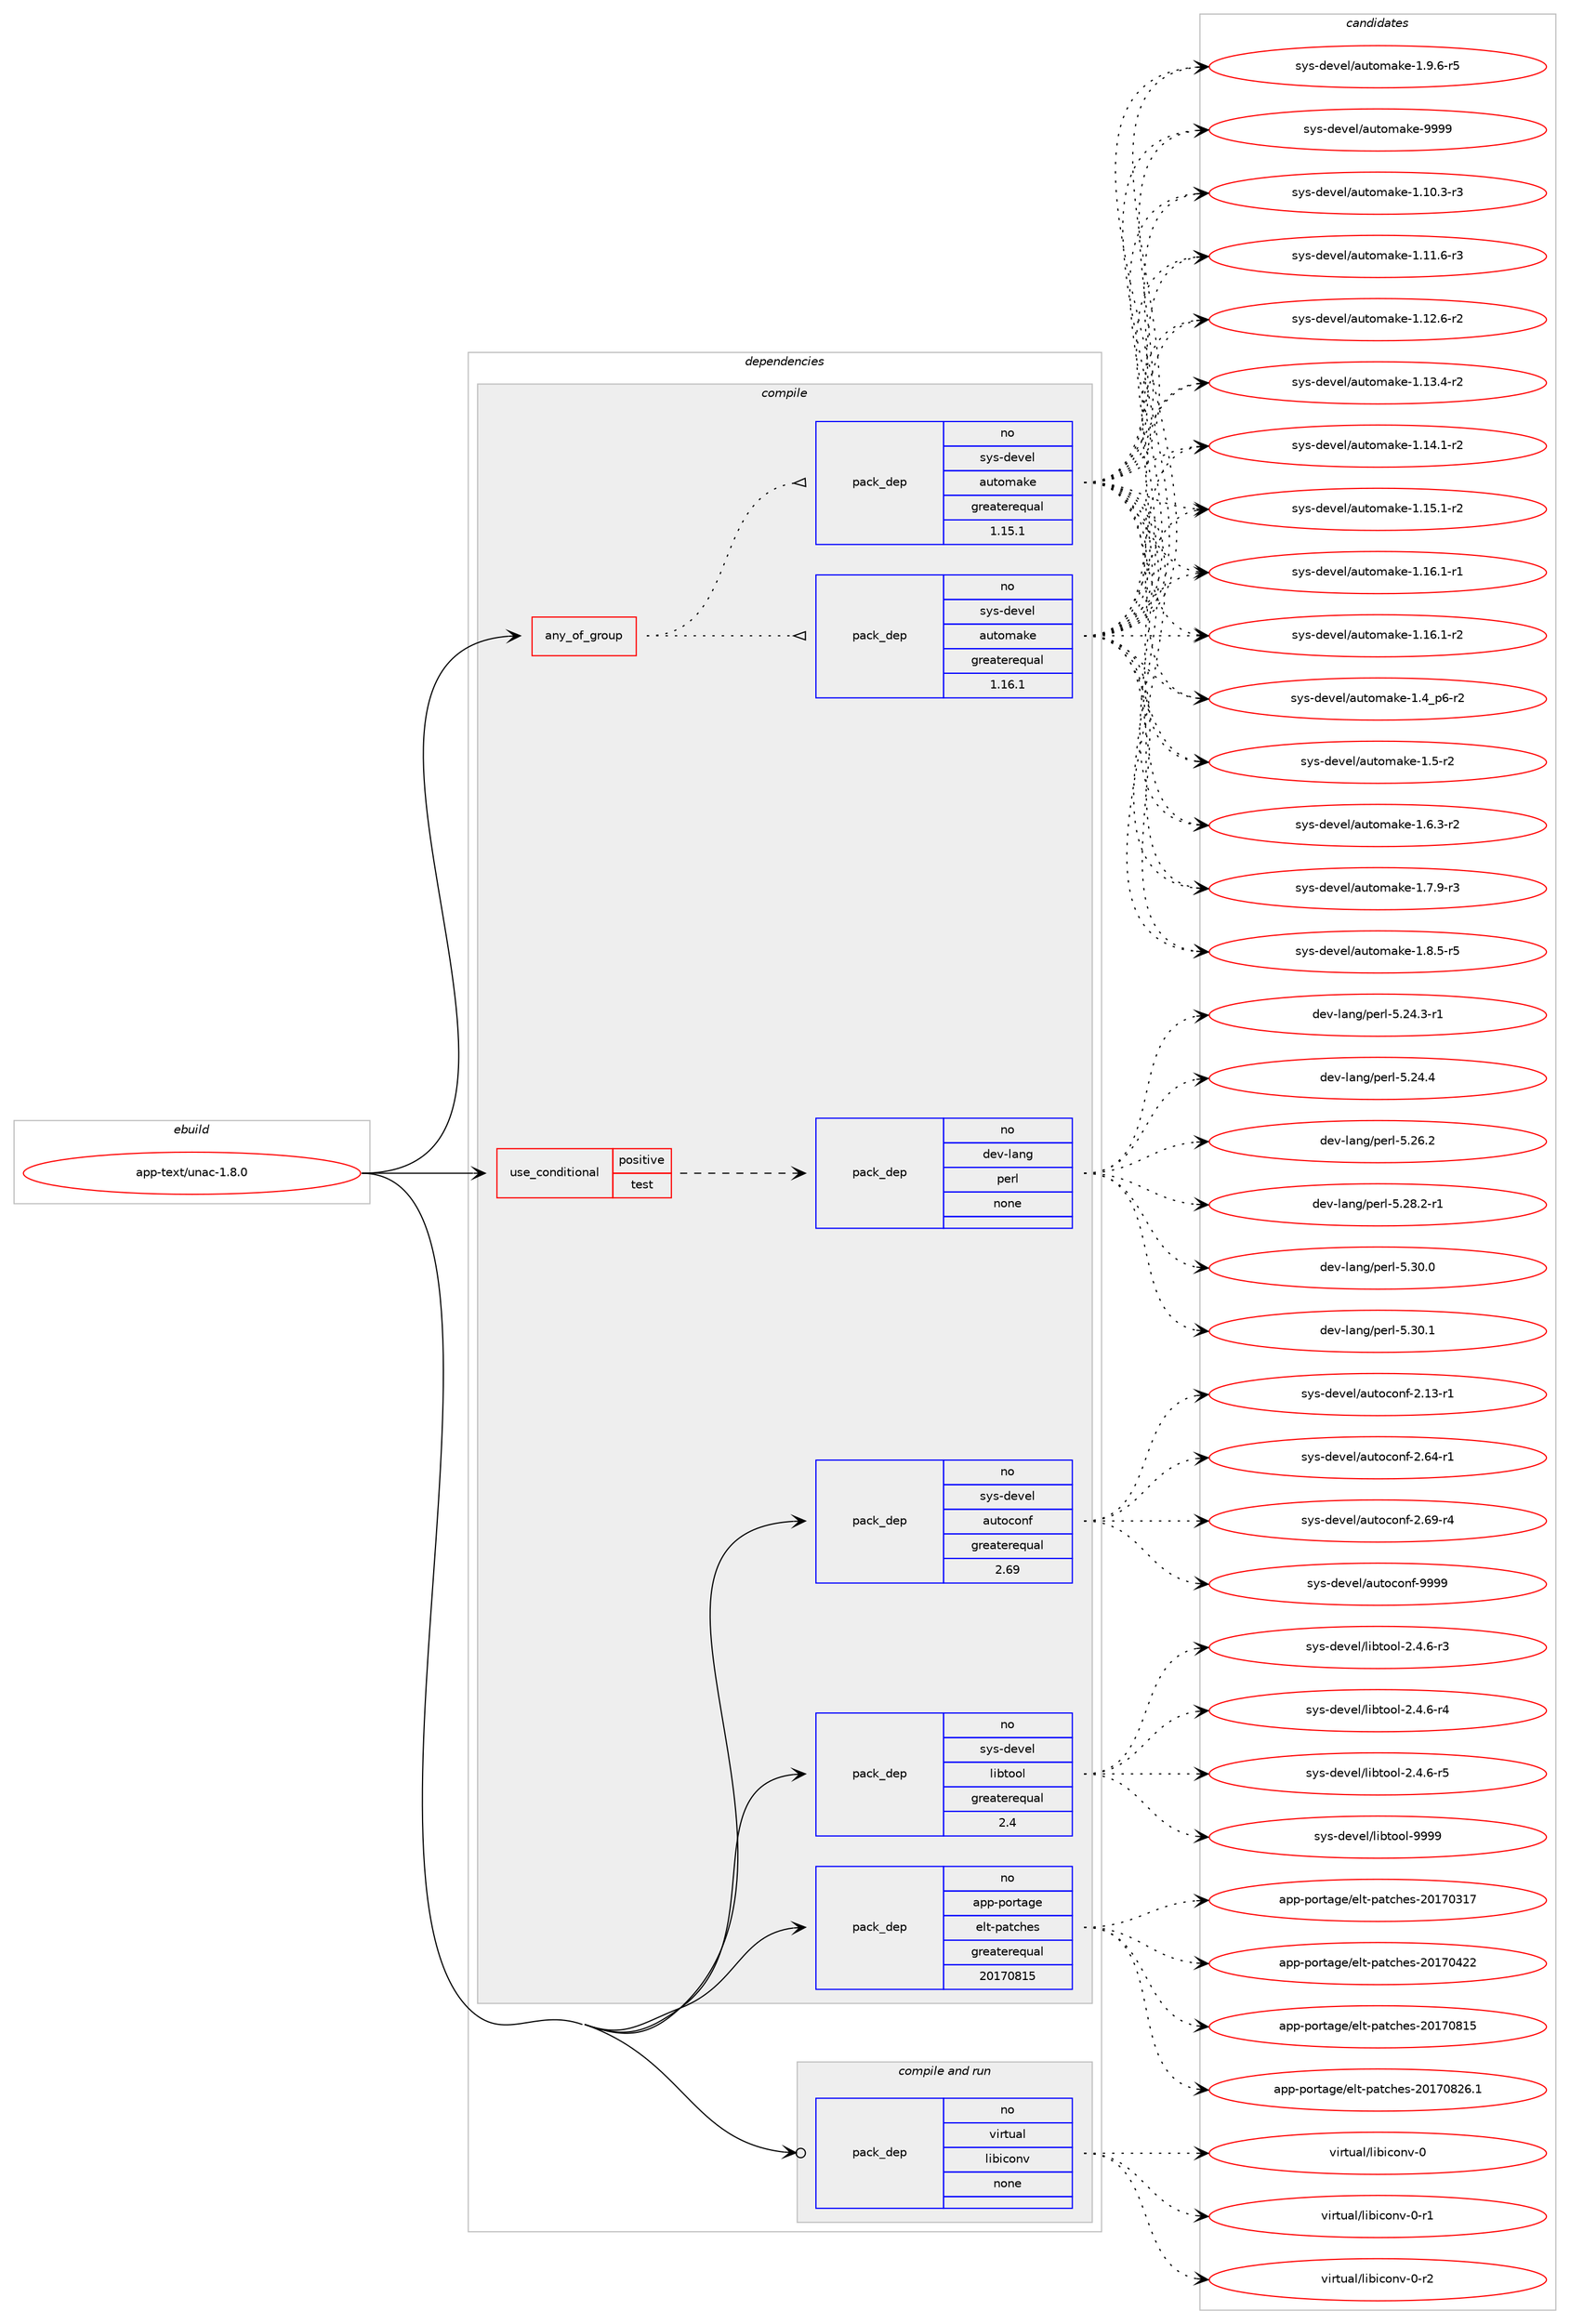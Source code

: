 digraph prolog {

# *************
# Graph options
# *************

newrank=true;
concentrate=true;
compound=true;
graph [rankdir=LR,fontname=Helvetica,fontsize=10,ranksep=1.5];#, ranksep=2.5, nodesep=0.2];
edge  [arrowhead=vee];
node  [fontname=Helvetica,fontsize=10];

# **********
# The ebuild
# **********

subgraph cluster_leftcol {
color=gray;
rank=same;
label=<<i>ebuild</i>>;
id [label="app-text/unac-1.8.0", color=red, width=4, href="../app-text/unac-1.8.0.svg"];
}

# ****************
# The dependencies
# ****************

subgraph cluster_midcol {
color=gray;
label=<<i>dependencies</i>>;
subgraph cluster_compile {
fillcolor="#eeeeee";
style=filled;
label=<<i>compile</i>>;
subgraph any8956 {
dependency512749 [label=<<TABLE BORDER="0" CELLBORDER="1" CELLSPACING="0" CELLPADDING="4"><TR><TD CELLPADDING="10">any_of_group</TD></TR></TABLE>>, shape=none, color=red];subgraph pack381420 {
dependency512750 [label=<<TABLE BORDER="0" CELLBORDER="1" CELLSPACING="0" CELLPADDING="4" WIDTH="220"><TR><TD ROWSPAN="6" CELLPADDING="30">pack_dep</TD></TR><TR><TD WIDTH="110">no</TD></TR><TR><TD>sys-devel</TD></TR><TR><TD>automake</TD></TR><TR><TD>greaterequal</TD></TR><TR><TD>1.16.1</TD></TR></TABLE>>, shape=none, color=blue];
}
dependency512749:e -> dependency512750:w [weight=20,style="dotted",arrowhead="oinv"];
subgraph pack381421 {
dependency512751 [label=<<TABLE BORDER="0" CELLBORDER="1" CELLSPACING="0" CELLPADDING="4" WIDTH="220"><TR><TD ROWSPAN="6" CELLPADDING="30">pack_dep</TD></TR><TR><TD WIDTH="110">no</TD></TR><TR><TD>sys-devel</TD></TR><TR><TD>automake</TD></TR><TR><TD>greaterequal</TD></TR><TR><TD>1.15.1</TD></TR></TABLE>>, shape=none, color=blue];
}
dependency512749:e -> dependency512751:w [weight=20,style="dotted",arrowhead="oinv"];
}
id:e -> dependency512749:w [weight=20,style="solid",arrowhead="vee"];
subgraph cond122046 {
dependency512752 [label=<<TABLE BORDER="0" CELLBORDER="1" CELLSPACING="0" CELLPADDING="4"><TR><TD ROWSPAN="3" CELLPADDING="10">use_conditional</TD></TR><TR><TD>positive</TD></TR><TR><TD>test</TD></TR></TABLE>>, shape=none, color=red];
subgraph pack381422 {
dependency512753 [label=<<TABLE BORDER="0" CELLBORDER="1" CELLSPACING="0" CELLPADDING="4" WIDTH="220"><TR><TD ROWSPAN="6" CELLPADDING="30">pack_dep</TD></TR><TR><TD WIDTH="110">no</TD></TR><TR><TD>dev-lang</TD></TR><TR><TD>perl</TD></TR><TR><TD>none</TD></TR><TR><TD></TD></TR></TABLE>>, shape=none, color=blue];
}
dependency512752:e -> dependency512753:w [weight=20,style="dashed",arrowhead="vee"];
}
id:e -> dependency512752:w [weight=20,style="solid",arrowhead="vee"];
subgraph pack381423 {
dependency512754 [label=<<TABLE BORDER="0" CELLBORDER="1" CELLSPACING="0" CELLPADDING="4" WIDTH="220"><TR><TD ROWSPAN="6" CELLPADDING="30">pack_dep</TD></TR><TR><TD WIDTH="110">no</TD></TR><TR><TD>app-portage</TD></TR><TR><TD>elt-patches</TD></TR><TR><TD>greaterequal</TD></TR><TR><TD>20170815</TD></TR></TABLE>>, shape=none, color=blue];
}
id:e -> dependency512754:w [weight=20,style="solid",arrowhead="vee"];
subgraph pack381424 {
dependency512755 [label=<<TABLE BORDER="0" CELLBORDER="1" CELLSPACING="0" CELLPADDING="4" WIDTH="220"><TR><TD ROWSPAN="6" CELLPADDING="30">pack_dep</TD></TR><TR><TD WIDTH="110">no</TD></TR><TR><TD>sys-devel</TD></TR><TR><TD>autoconf</TD></TR><TR><TD>greaterequal</TD></TR><TR><TD>2.69</TD></TR></TABLE>>, shape=none, color=blue];
}
id:e -> dependency512755:w [weight=20,style="solid",arrowhead="vee"];
subgraph pack381425 {
dependency512756 [label=<<TABLE BORDER="0" CELLBORDER="1" CELLSPACING="0" CELLPADDING="4" WIDTH="220"><TR><TD ROWSPAN="6" CELLPADDING="30">pack_dep</TD></TR><TR><TD WIDTH="110">no</TD></TR><TR><TD>sys-devel</TD></TR><TR><TD>libtool</TD></TR><TR><TD>greaterequal</TD></TR><TR><TD>2.4</TD></TR></TABLE>>, shape=none, color=blue];
}
id:e -> dependency512756:w [weight=20,style="solid",arrowhead="vee"];
}
subgraph cluster_compileandrun {
fillcolor="#eeeeee";
style=filled;
label=<<i>compile and run</i>>;
subgraph pack381426 {
dependency512757 [label=<<TABLE BORDER="0" CELLBORDER="1" CELLSPACING="0" CELLPADDING="4" WIDTH="220"><TR><TD ROWSPAN="6" CELLPADDING="30">pack_dep</TD></TR><TR><TD WIDTH="110">no</TD></TR><TR><TD>virtual</TD></TR><TR><TD>libiconv</TD></TR><TR><TD>none</TD></TR><TR><TD></TD></TR></TABLE>>, shape=none, color=blue];
}
id:e -> dependency512757:w [weight=20,style="solid",arrowhead="odotvee"];
}
subgraph cluster_run {
fillcolor="#eeeeee";
style=filled;
label=<<i>run</i>>;
}
}

# **************
# The candidates
# **************

subgraph cluster_choices {
rank=same;
color=gray;
label=<<i>candidates</i>>;

subgraph choice381420 {
color=black;
nodesep=1;
choice11512111545100101118101108479711711611110997107101454946494846514511451 [label="sys-devel/automake-1.10.3-r3", color=red, width=4,href="../sys-devel/automake-1.10.3-r3.svg"];
choice11512111545100101118101108479711711611110997107101454946494946544511451 [label="sys-devel/automake-1.11.6-r3", color=red, width=4,href="../sys-devel/automake-1.11.6-r3.svg"];
choice11512111545100101118101108479711711611110997107101454946495046544511450 [label="sys-devel/automake-1.12.6-r2", color=red, width=4,href="../sys-devel/automake-1.12.6-r2.svg"];
choice11512111545100101118101108479711711611110997107101454946495146524511450 [label="sys-devel/automake-1.13.4-r2", color=red, width=4,href="../sys-devel/automake-1.13.4-r2.svg"];
choice11512111545100101118101108479711711611110997107101454946495246494511450 [label="sys-devel/automake-1.14.1-r2", color=red, width=4,href="../sys-devel/automake-1.14.1-r2.svg"];
choice11512111545100101118101108479711711611110997107101454946495346494511450 [label="sys-devel/automake-1.15.1-r2", color=red, width=4,href="../sys-devel/automake-1.15.1-r2.svg"];
choice11512111545100101118101108479711711611110997107101454946495446494511449 [label="sys-devel/automake-1.16.1-r1", color=red, width=4,href="../sys-devel/automake-1.16.1-r1.svg"];
choice11512111545100101118101108479711711611110997107101454946495446494511450 [label="sys-devel/automake-1.16.1-r2", color=red, width=4,href="../sys-devel/automake-1.16.1-r2.svg"];
choice115121115451001011181011084797117116111109971071014549465295112544511450 [label="sys-devel/automake-1.4_p6-r2", color=red, width=4,href="../sys-devel/automake-1.4_p6-r2.svg"];
choice11512111545100101118101108479711711611110997107101454946534511450 [label="sys-devel/automake-1.5-r2", color=red, width=4,href="../sys-devel/automake-1.5-r2.svg"];
choice115121115451001011181011084797117116111109971071014549465446514511450 [label="sys-devel/automake-1.6.3-r2", color=red, width=4,href="../sys-devel/automake-1.6.3-r2.svg"];
choice115121115451001011181011084797117116111109971071014549465546574511451 [label="sys-devel/automake-1.7.9-r3", color=red, width=4,href="../sys-devel/automake-1.7.9-r3.svg"];
choice115121115451001011181011084797117116111109971071014549465646534511453 [label="sys-devel/automake-1.8.5-r5", color=red, width=4,href="../sys-devel/automake-1.8.5-r5.svg"];
choice115121115451001011181011084797117116111109971071014549465746544511453 [label="sys-devel/automake-1.9.6-r5", color=red, width=4,href="../sys-devel/automake-1.9.6-r5.svg"];
choice115121115451001011181011084797117116111109971071014557575757 [label="sys-devel/automake-9999", color=red, width=4,href="../sys-devel/automake-9999.svg"];
dependency512750:e -> choice11512111545100101118101108479711711611110997107101454946494846514511451:w [style=dotted,weight="100"];
dependency512750:e -> choice11512111545100101118101108479711711611110997107101454946494946544511451:w [style=dotted,weight="100"];
dependency512750:e -> choice11512111545100101118101108479711711611110997107101454946495046544511450:w [style=dotted,weight="100"];
dependency512750:e -> choice11512111545100101118101108479711711611110997107101454946495146524511450:w [style=dotted,weight="100"];
dependency512750:e -> choice11512111545100101118101108479711711611110997107101454946495246494511450:w [style=dotted,weight="100"];
dependency512750:e -> choice11512111545100101118101108479711711611110997107101454946495346494511450:w [style=dotted,weight="100"];
dependency512750:e -> choice11512111545100101118101108479711711611110997107101454946495446494511449:w [style=dotted,weight="100"];
dependency512750:e -> choice11512111545100101118101108479711711611110997107101454946495446494511450:w [style=dotted,weight="100"];
dependency512750:e -> choice115121115451001011181011084797117116111109971071014549465295112544511450:w [style=dotted,weight="100"];
dependency512750:e -> choice11512111545100101118101108479711711611110997107101454946534511450:w [style=dotted,weight="100"];
dependency512750:e -> choice115121115451001011181011084797117116111109971071014549465446514511450:w [style=dotted,weight="100"];
dependency512750:e -> choice115121115451001011181011084797117116111109971071014549465546574511451:w [style=dotted,weight="100"];
dependency512750:e -> choice115121115451001011181011084797117116111109971071014549465646534511453:w [style=dotted,weight="100"];
dependency512750:e -> choice115121115451001011181011084797117116111109971071014549465746544511453:w [style=dotted,weight="100"];
dependency512750:e -> choice115121115451001011181011084797117116111109971071014557575757:w [style=dotted,weight="100"];
}
subgraph choice381421 {
color=black;
nodesep=1;
choice11512111545100101118101108479711711611110997107101454946494846514511451 [label="sys-devel/automake-1.10.3-r3", color=red, width=4,href="../sys-devel/automake-1.10.3-r3.svg"];
choice11512111545100101118101108479711711611110997107101454946494946544511451 [label="sys-devel/automake-1.11.6-r3", color=red, width=4,href="../sys-devel/automake-1.11.6-r3.svg"];
choice11512111545100101118101108479711711611110997107101454946495046544511450 [label="sys-devel/automake-1.12.6-r2", color=red, width=4,href="../sys-devel/automake-1.12.6-r2.svg"];
choice11512111545100101118101108479711711611110997107101454946495146524511450 [label="sys-devel/automake-1.13.4-r2", color=red, width=4,href="../sys-devel/automake-1.13.4-r2.svg"];
choice11512111545100101118101108479711711611110997107101454946495246494511450 [label="sys-devel/automake-1.14.1-r2", color=red, width=4,href="../sys-devel/automake-1.14.1-r2.svg"];
choice11512111545100101118101108479711711611110997107101454946495346494511450 [label="sys-devel/automake-1.15.1-r2", color=red, width=4,href="../sys-devel/automake-1.15.1-r2.svg"];
choice11512111545100101118101108479711711611110997107101454946495446494511449 [label="sys-devel/automake-1.16.1-r1", color=red, width=4,href="../sys-devel/automake-1.16.1-r1.svg"];
choice11512111545100101118101108479711711611110997107101454946495446494511450 [label="sys-devel/automake-1.16.1-r2", color=red, width=4,href="../sys-devel/automake-1.16.1-r2.svg"];
choice115121115451001011181011084797117116111109971071014549465295112544511450 [label="sys-devel/automake-1.4_p6-r2", color=red, width=4,href="../sys-devel/automake-1.4_p6-r2.svg"];
choice11512111545100101118101108479711711611110997107101454946534511450 [label="sys-devel/automake-1.5-r2", color=red, width=4,href="../sys-devel/automake-1.5-r2.svg"];
choice115121115451001011181011084797117116111109971071014549465446514511450 [label="sys-devel/automake-1.6.3-r2", color=red, width=4,href="../sys-devel/automake-1.6.3-r2.svg"];
choice115121115451001011181011084797117116111109971071014549465546574511451 [label="sys-devel/automake-1.7.9-r3", color=red, width=4,href="../sys-devel/automake-1.7.9-r3.svg"];
choice115121115451001011181011084797117116111109971071014549465646534511453 [label="sys-devel/automake-1.8.5-r5", color=red, width=4,href="../sys-devel/automake-1.8.5-r5.svg"];
choice115121115451001011181011084797117116111109971071014549465746544511453 [label="sys-devel/automake-1.9.6-r5", color=red, width=4,href="../sys-devel/automake-1.9.6-r5.svg"];
choice115121115451001011181011084797117116111109971071014557575757 [label="sys-devel/automake-9999", color=red, width=4,href="../sys-devel/automake-9999.svg"];
dependency512751:e -> choice11512111545100101118101108479711711611110997107101454946494846514511451:w [style=dotted,weight="100"];
dependency512751:e -> choice11512111545100101118101108479711711611110997107101454946494946544511451:w [style=dotted,weight="100"];
dependency512751:e -> choice11512111545100101118101108479711711611110997107101454946495046544511450:w [style=dotted,weight="100"];
dependency512751:e -> choice11512111545100101118101108479711711611110997107101454946495146524511450:w [style=dotted,weight="100"];
dependency512751:e -> choice11512111545100101118101108479711711611110997107101454946495246494511450:w [style=dotted,weight="100"];
dependency512751:e -> choice11512111545100101118101108479711711611110997107101454946495346494511450:w [style=dotted,weight="100"];
dependency512751:e -> choice11512111545100101118101108479711711611110997107101454946495446494511449:w [style=dotted,weight="100"];
dependency512751:e -> choice11512111545100101118101108479711711611110997107101454946495446494511450:w [style=dotted,weight="100"];
dependency512751:e -> choice115121115451001011181011084797117116111109971071014549465295112544511450:w [style=dotted,weight="100"];
dependency512751:e -> choice11512111545100101118101108479711711611110997107101454946534511450:w [style=dotted,weight="100"];
dependency512751:e -> choice115121115451001011181011084797117116111109971071014549465446514511450:w [style=dotted,weight="100"];
dependency512751:e -> choice115121115451001011181011084797117116111109971071014549465546574511451:w [style=dotted,weight="100"];
dependency512751:e -> choice115121115451001011181011084797117116111109971071014549465646534511453:w [style=dotted,weight="100"];
dependency512751:e -> choice115121115451001011181011084797117116111109971071014549465746544511453:w [style=dotted,weight="100"];
dependency512751:e -> choice115121115451001011181011084797117116111109971071014557575757:w [style=dotted,weight="100"];
}
subgraph choice381422 {
color=black;
nodesep=1;
choice100101118451089711010347112101114108455346505246514511449 [label="dev-lang/perl-5.24.3-r1", color=red, width=4,href="../dev-lang/perl-5.24.3-r1.svg"];
choice10010111845108971101034711210111410845534650524652 [label="dev-lang/perl-5.24.4", color=red, width=4,href="../dev-lang/perl-5.24.4.svg"];
choice10010111845108971101034711210111410845534650544650 [label="dev-lang/perl-5.26.2", color=red, width=4,href="../dev-lang/perl-5.26.2.svg"];
choice100101118451089711010347112101114108455346505646504511449 [label="dev-lang/perl-5.28.2-r1", color=red, width=4,href="../dev-lang/perl-5.28.2-r1.svg"];
choice10010111845108971101034711210111410845534651484648 [label="dev-lang/perl-5.30.0", color=red, width=4,href="../dev-lang/perl-5.30.0.svg"];
choice10010111845108971101034711210111410845534651484649 [label="dev-lang/perl-5.30.1", color=red, width=4,href="../dev-lang/perl-5.30.1.svg"];
dependency512753:e -> choice100101118451089711010347112101114108455346505246514511449:w [style=dotted,weight="100"];
dependency512753:e -> choice10010111845108971101034711210111410845534650524652:w [style=dotted,weight="100"];
dependency512753:e -> choice10010111845108971101034711210111410845534650544650:w [style=dotted,weight="100"];
dependency512753:e -> choice100101118451089711010347112101114108455346505646504511449:w [style=dotted,weight="100"];
dependency512753:e -> choice10010111845108971101034711210111410845534651484648:w [style=dotted,weight="100"];
dependency512753:e -> choice10010111845108971101034711210111410845534651484649:w [style=dotted,weight="100"];
}
subgraph choice381423 {
color=black;
nodesep=1;
choice97112112451121111141169710310147101108116451129711699104101115455048495548514955 [label="app-portage/elt-patches-20170317", color=red, width=4,href="../app-portage/elt-patches-20170317.svg"];
choice97112112451121111141169710310147101108116451129711699104101115455048495548525050 [label="app-portage/elt-patches-20170422", color=red, width=4,href="../app-portage/elt-patches-20170422.svg"];
choice97112112451121111141169710310147101108116451129711699104101115455048495548564953 [label="app-portage/elt-patches-20170815", color=red, width=4,href="../app-portage/elt-patches-20170815.svg"];
choice971121124511211111411697103101471011081164511297116991041011154550484955485650544649 [label="app-portage/elt-patches-20170826.1", color=red, width=4,href="../app-portage/elt-patches-20170826.1.svg"];
dependency512754:e -> choice97112112451121111141169710310147101108116451129711699104101115455048495548514955:w [style=dotted,weight="100"];
dependency512754:e -> choice97112112451121111141169710310147101108116451129711699104101115455048495548525050:w [style=dotted,weight="100"];
dependency512754:e -> choice97112112451121111141169710310147101108116451129711699104101115455048495548564953:w [style=dotted,weight="100"];
dependency512754:e -> choice971121124511211111411697103101471011081164511297116991041011154550484955485650544649:w [style=dotted,weight="100"];
}
subgraph choice381424 {
color=black;
nodesep=1;
choice1151211154510010111810110847971171161119911111010245504649514511449 [label="sys-devel/autoconf-2.13-r1", color=red, width=4,href="../sys-devel/autoconf-2.13-r1.svg"];
choice1151211154510010111810110847971171161119911111010245504654524511449 [label="sys-devel/autoconf-2.64-r1", color=red, width=4,href="../sys-devel/autoconf-2.64-r1.svg"];
choice1151211154510010111810110847971171161119911111010245504654574511452 [label="sys-devel/autoconf-2.69-r4", color=red, width=4,href="../sys-devel/autoconf-2.69-r4.svg"];
choice115121115451001011181011084797117116111991111101024557575757 [label="sys-devel/autoconf-9999", color=red, width=4,href="../sys-devel/autoconf-9999.svg"];
dependency512755:e -> choice1151211154510010111810110847971171161119911111010245504649514511449:w [style=dotted,weight="100"];
dependency512755:e -> choice1151211154510010111810110847971171161119911111010245504654524511449:w [style=dotted,weight="100"];
dependency512755:e -> choice1151211154510010111810110847971171161119911111010245504654574511452:w [style=dotted,weight="100"];
dependency512755:e -> choice115121115451001011181011084797117116111991111101024557575757:w [style=dotted,weight="100"];
}
subgraph choice381425 {
color=black;
nodesep=1;
choice1151211154510010111810110847108105981161111111084550465246544511451 [label="sys-devel/libtool-2.4.6-r3", color=red, width=4,href="../sys-devel/libtool-2.4.6-r3.svg"];
choice1151211154510010111810110847108105981161111111084550465246544511452 [label="sys-devel/libtool-2.4.6-r4", color=red, width=4,href="../sys-devel/libtool-2.4.6-r4.svg"];
choice1151211154510010111810110847108105981161111111084550465246544511453 [label="sys-devel/libtool-2.4.6-r5", color=red, width=4,href="../sys-devel/libtool-2.4.6-r5.svg"];
choice1151211154510010111810110847108105981161111111084557575757 [label="sys-devel/libtool-9999", color=red, width=4,href="../sys-devel/libtool-9999.svg"];
dependency512756:e -> choice1151211154510010111810110847108105981161111111084550465246544511451:w [style=dotted,weight="100"];
dependency512756:e -> choice1151211154510010111810110847108105981161111111084550465246544511452:w [style=dotted,weight="100"];
dependency512756:e -> choice1151211154510010111810110847108105981161111111084550465246544511453:w [style=dotted,weight="100"];
dependency512756:e -> choice1151211154510010111810110847108105981161111111084557575757:w [style=dotted,weight="100"];
}
subgraph choice381426 {
color=black;
nodesep=1;
choice118105114116117971084710810598105991111101184548 [label="virtual/libiconv-0", color=red, width=4,href="../virtual/libiconv-0.svg"];
choice1181051141161179710847108105981059911111011845484511449 [label="virtual/libiconv-0-r1", color=red, width=4,href="../virtual/libiconv-0-r1.svg"];
choice1181051141161179710847108105981059911111011845484511450 [label="virtual/libiconv-0-r2", color=red, width=4,href="../virtual/libiconv-0-r2.svg"];
dependency512757:e -> choice118105114116117971084710810598105991111101184548:w [style=dotted,weight="100"];
dependency512757:e -> choice1181051141161179710847108105981059911111011845484511449:w [style=dotted,weight="100"];
dependency512757:e -> choice1181051141161179710847108105981059911111011845484511450:w [style=dotted,weight="100"];
}
}

}
